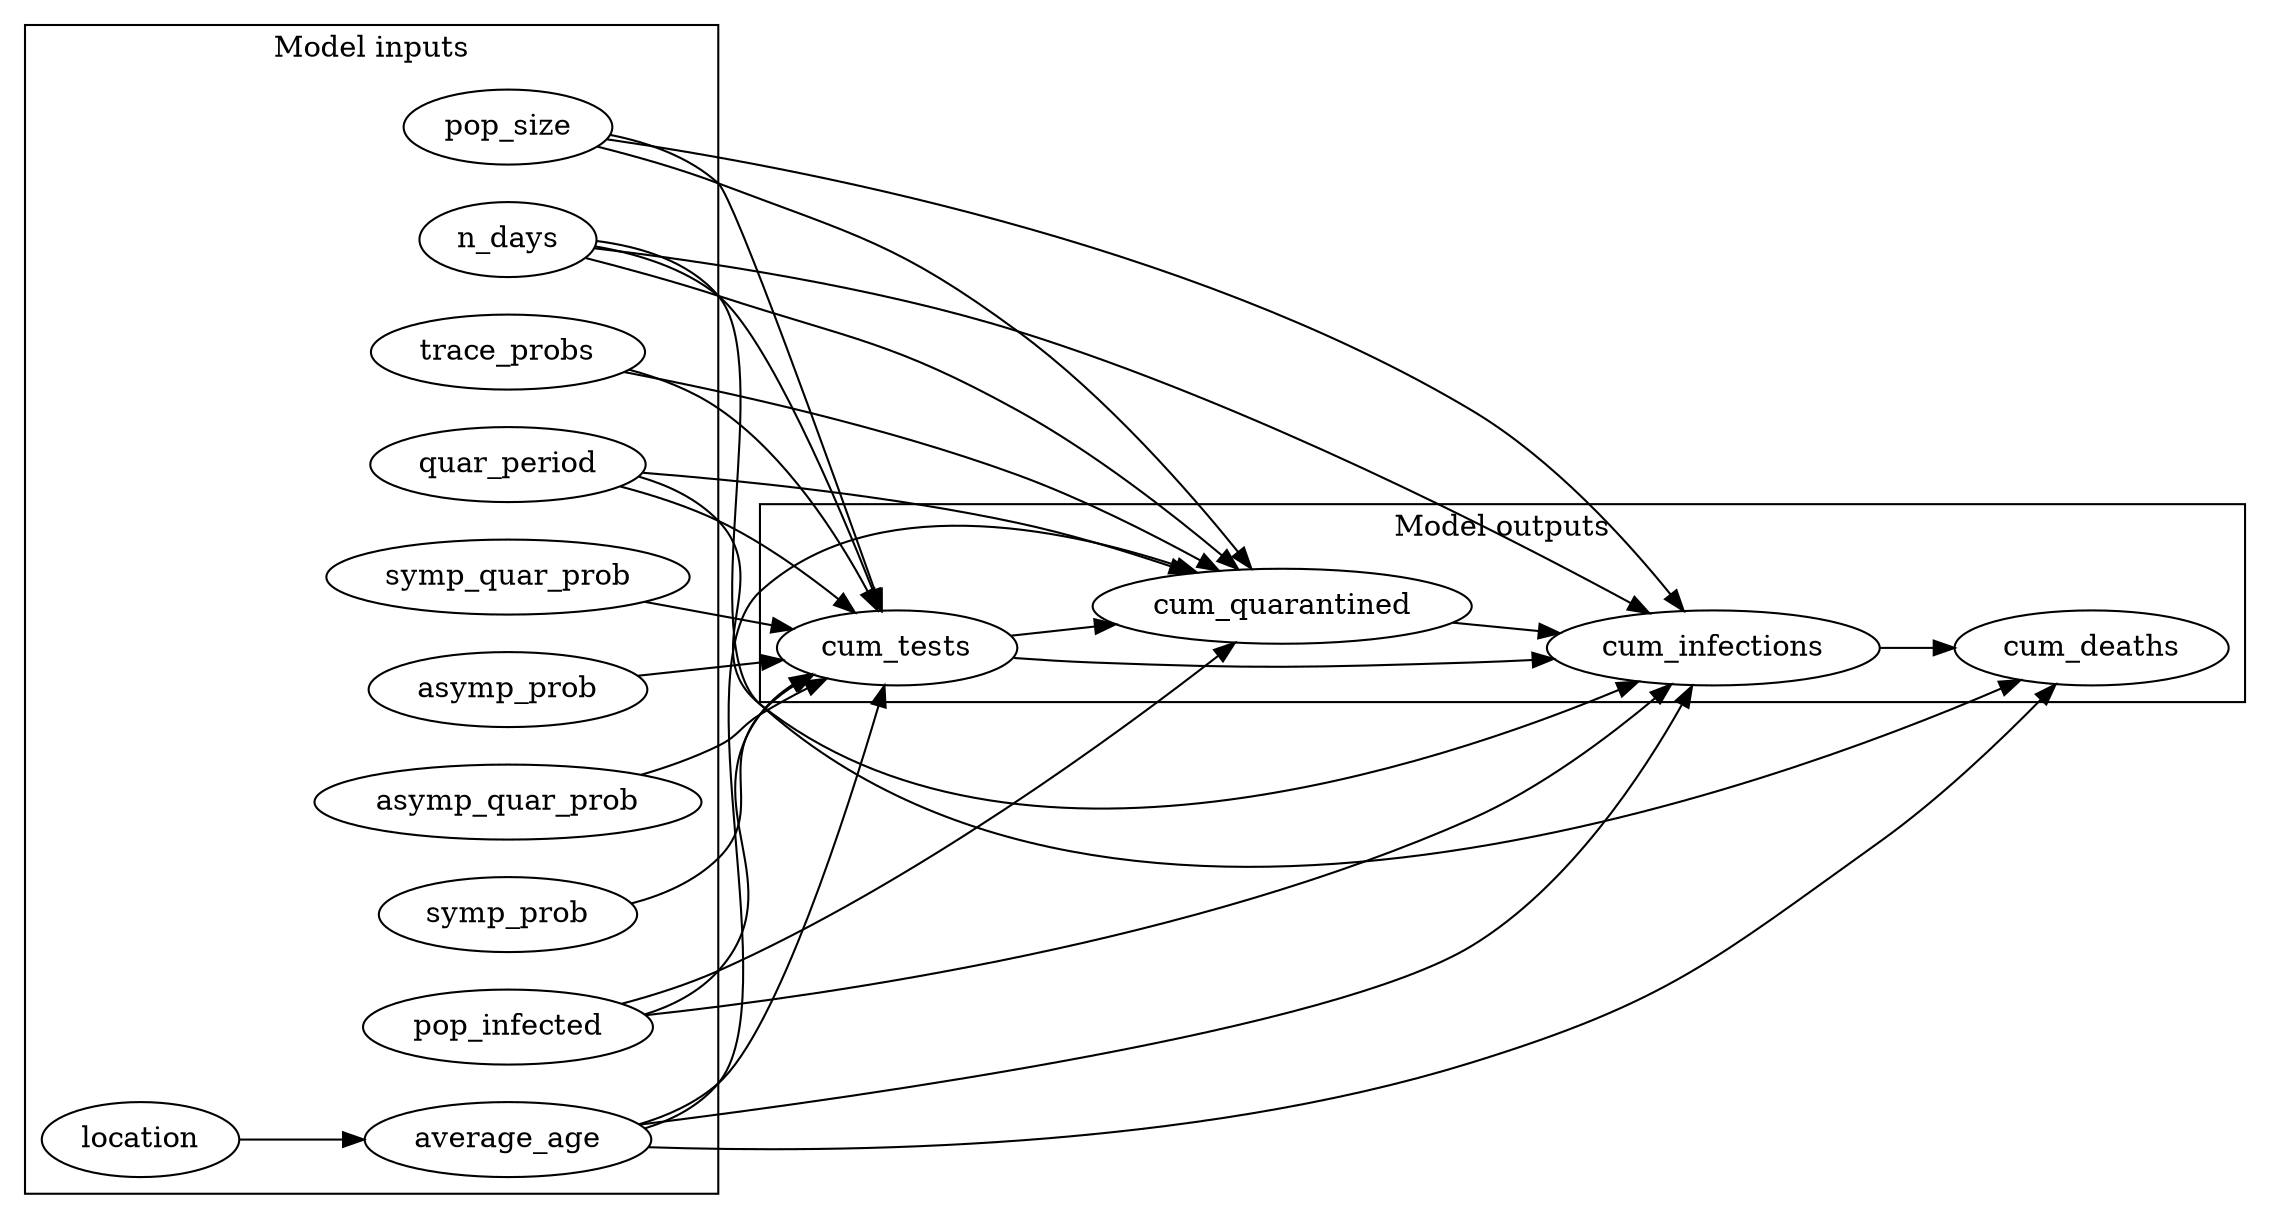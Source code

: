digraph "" {
	graph [newrank=True,
		rankdir=LR
	];
	subgraph cluster_outputs {
		graph [label="Model outputs"];
		cum_quarantined;
		cum_tests;
		cum_deaths;
		cum_infections;
	}
	subgraph cluster_inputs {
		graph [label="Model inputs"];
		location;
		asymp_prob;
		pop_infected;
		asymp_quar_prob;
		trace_probs;
		quar_period;
		average_age;
		pop_size;
		symp_prob;
		symp_quar_prob;
		n_days;
	}
	location -> average_age;
	asymp_prob -> cum_tests;
	pop_infected -> cum_quarantined;
	pop_infected -> cum_tests;
	pop_infected -> cum_infections;
	asymp_quar_prob -> cum_tests;
	trace_probs -> cum_quarantined;
	trace_probs -> cum_tests;
	quar_period -> cum_quarantined;
	quar_period -> cum_tests;
	quar_period -> cum_infections;
	average_age -> cum_quarantined;
	average_age -> cum_tests;
	average_age -> cum_deaths;
	average_age -> cum_infections;
	pop_size -> cum_quarantined;
	pop_size -> cum_tests;
	pop_size -> cum_infections;
	symp_prob -> cum_tests;
	symp_quar_prob -> cum_tests;
	n_days -> cum_quarantined;
	n_days -> cum_tests;
	n_days -> cum_deaths;
	n_days -> cum_infections;
	cum_quarantined -> cum_infections;
	cum_tests -> cum_quarantined;
	cum_tests -> cum_infections;
	cum_infections -> cum_deaths;
}

